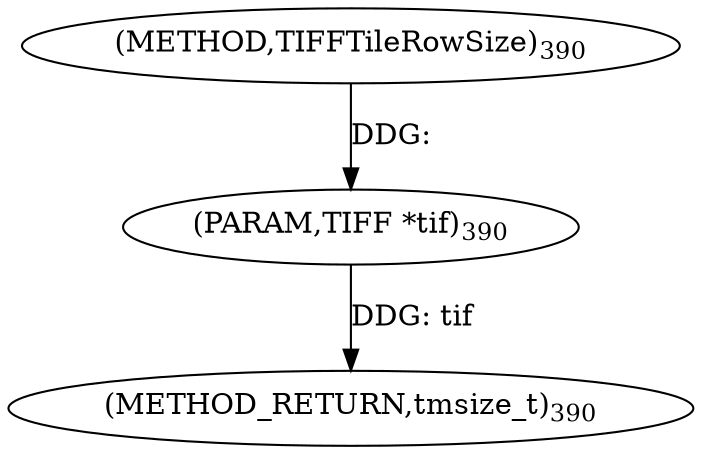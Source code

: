 digraph "TIFFTileRowSize" {  
"8615" [label = <(METHOD,TIFFTileRowSize)<SUB>390</SUB>> ]
"8617" [label = <(METHOD_RETURN,tmsize_t)<SUB>390</SUB>> ]
"8616" [label = <(PARAM,TIFF *tif)<SUB>390</SUB>> ]
  "8616" -> "8617"  [ label = "DDG: tif"] 
  "8615" -> "8616"  [ label = "DDG: "] 
}
